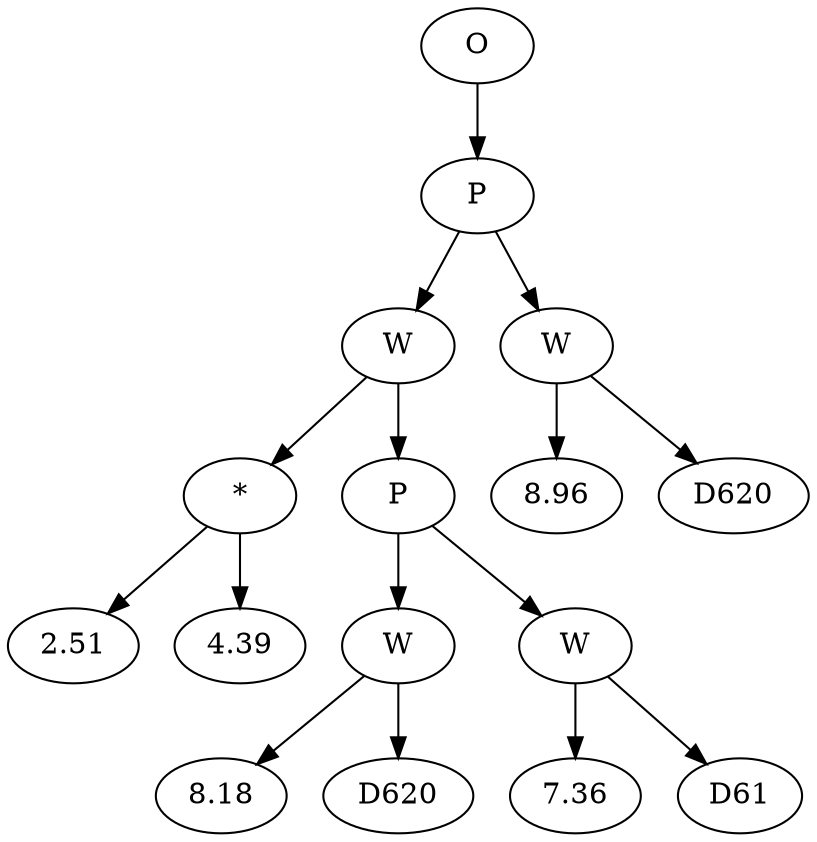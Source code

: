 // Tree
digraph {
	46109125 [label=O]
	46109126 [label=P]
	46109125 -> 46109126
	46109127 [label=W]
	46109126 -> 46109127
	46109128 [label="*"]
	46109127 -> 46109128
	46109129 [label=2.51]
	46109128 -> 46109129
	46109130 [label=4.39]
	46109128 -> 46109130
	46109131 [label=P]
	46109127 -> 46109131
	46109132 [label=W]
	46109131 -> 46109132
	46109133 [label=8.18]
	46109132 -> 46109133
	46109134 [label=D620]
	46109132 -> 46109134
	46109135 [label=W]
	46109131 -> 46109135
	46109136 [label=7.36]
	46109135 -> 46109136
	46109137 [label=D61]
	46109135 -> 46109137
	46109138 [label=W]
	46109126 -> 46109138
	46109139 [label=8.96]
	46109138 -> 46109139
	46109140 [label=D620]
	46109138 -> 46109140
}
